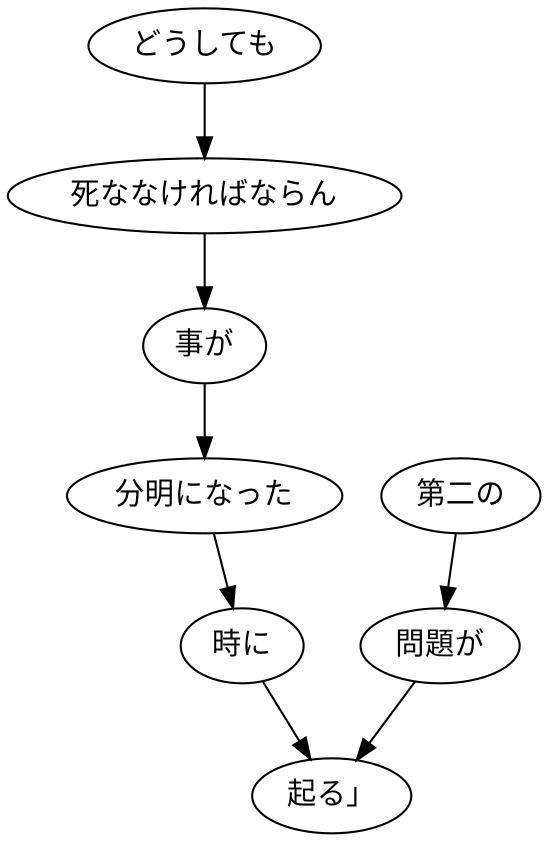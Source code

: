 digraph graph8591 {
	node0 [label="どうしても"];
	node1 [label="死ななければならん"];
	node2 [label="事が"];
	node3 [label="分明になった"];
	node4 [label="時に"];
	node5 [label="第二の"];
	node6 [label="問題が"];
	node7 [label="起る」"];
	node0 -> node1;
	node1 -> node2;
	node2 -> node3;
	node3 -> node4;
	node4 -> node7;
	node5 -> node6;
	node6 -> node7;
}
